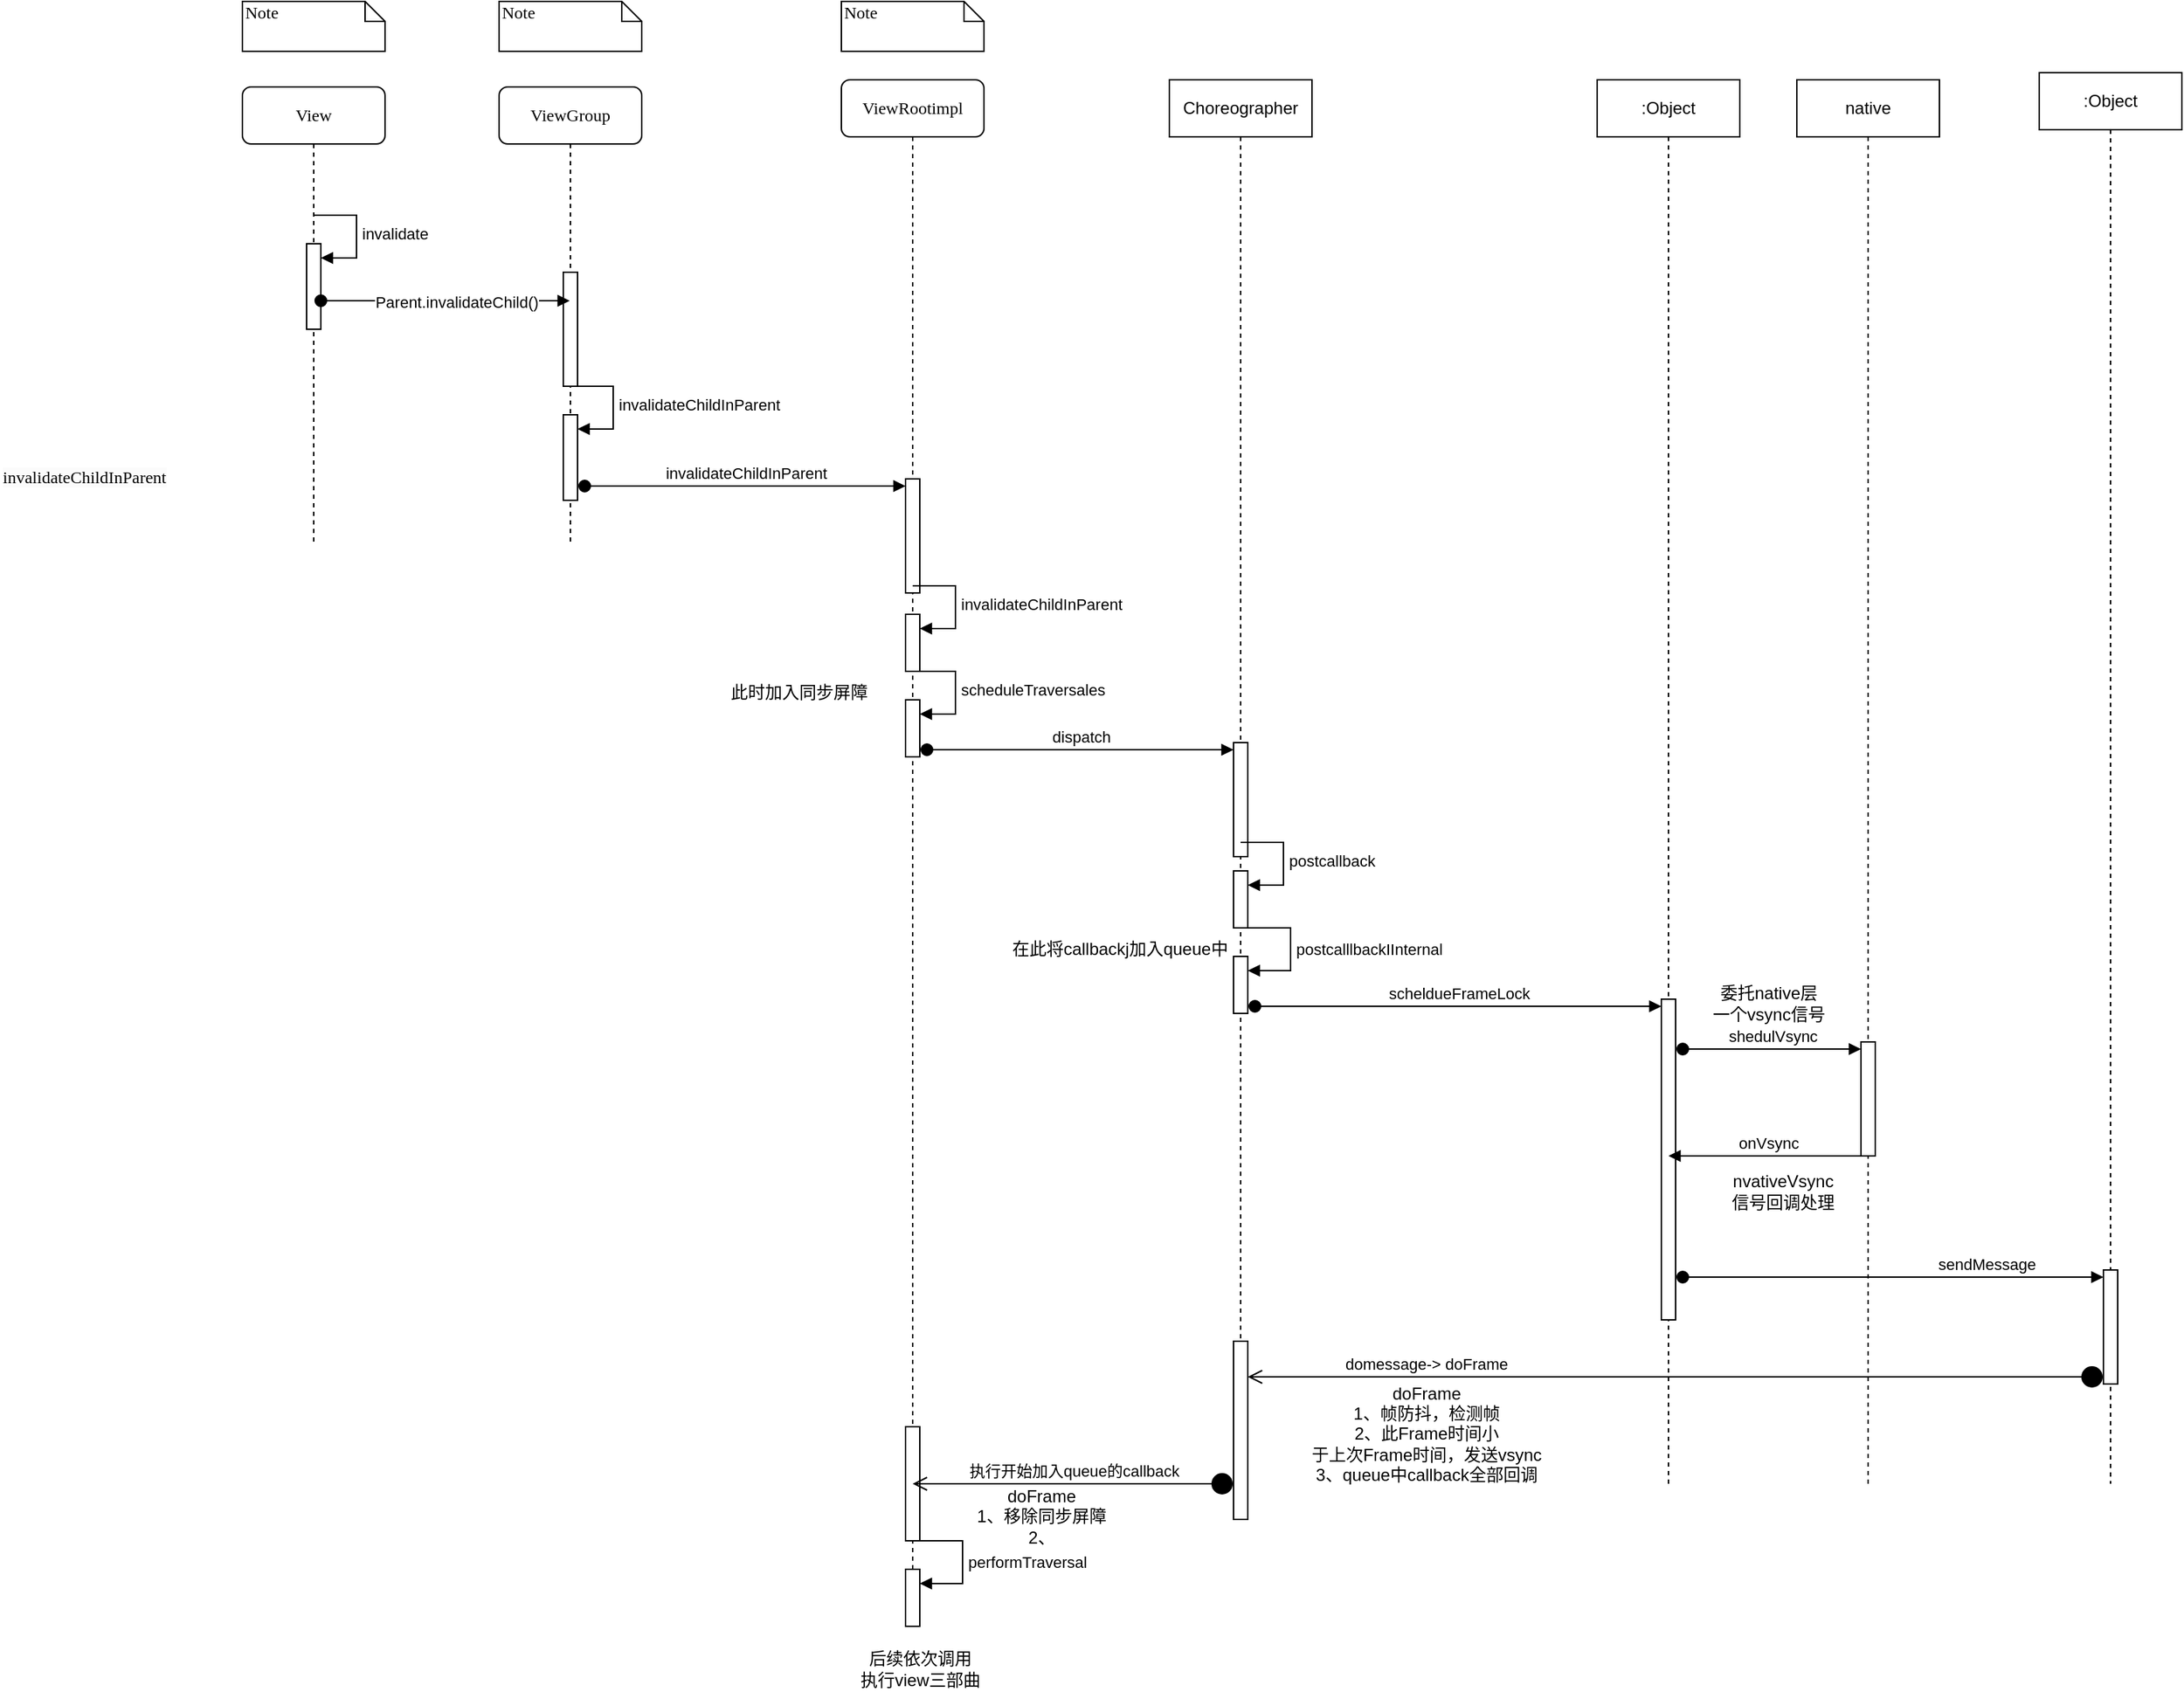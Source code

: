 <mxfile version="22.1.5" type="github" pages="2">
  <diagram name="Page-1" id="13e1069c-82ec-6db2-03f1-153e76fe0fe0">
    <mxGraphModel dx="954" dy="570" grid="1" gridSize="10" guides="1" tooltips="1" connect="1" arrows="1" fold="1" page="1" pageScale="1" pageWidth="1100" pageHeight="850" background="none" math="0" shadow="0">
      <root>
        <mxCell id="0" />
        <mxCell id="1" parent="0" />
        <mxCell id="7baba1c4bc27f4b0-4" value="View" style="shape=umlLifeline;perimeter=lifelinePerimeter;whiteSpace=wrap;html=1;container=1;collapsible=0;recursiveResize=0;outlineConnect=0;rounded=1;shadow=0;comic=0;labelBackgroundColor=none;strokeWidth=1;fontFamily=Verdana;fontSize=12;align=center;" parent="1" vertex="1">
          <mxGeometry x="650" y="70" width="100" height="580" as="geometry" />
        </mxCell>
        <mxCell id="CVh6wsbsscbz4nE2UviB-9" value="" style="html=1;points=[[0,0,0,0,5],[0,1,0,0,-5],[1,0,0,0,5],[1,1,0,0,-5]];perimeter=orthogonalPerimeter;outlineConnect=0;targetShapes=umlLifeline;portConstraint=eastwest;newEdgeStyle={&quot;curved&quot;:0,&quot;rounded&quot;:0};" vertex="1" parent="7baba1c4bc27f4b0-4">
          <mxGeometry x="45" y="110" width="10" height="60" as="geometry" />
        </mxCell>
        <mxCell id="CVh6wsbsscbz4nE2UviB-10" value="invalidate" style="html=1;align=left;spacingLeft=2;endArrow=block;rounded=0;edgeStyle=orthogonalEdgeStyle;curved=0;rounded=0;" edge="1" target="CVh6wsbsscbz4nE2UviB-9" parent="7baba1c4bc27f4b0-4">
          <mxGeometry relative="1" as="geometry">
            <mxPoint x="50" y="90" as="sourcePoint" />
            <Array as="points">
              <mxPoint x="80" y="120" />
            </Array>
          </mxGeometry>
        </mxCell>
        <mxCell id="7baba1c4bc27f4b0-6" value="ViewGroup" style="shape=umlLifeline;perimeter=lifelinePerimeter;whiteSpace=wrap;html=1;container=1;collapsible=0;recursiveResize=0;outlineConnect=0;rounded=1;shadow=0;comic=0;labelBackgroundColor=none;strokeWidth=1;fontFamily=Verdana;fontSize=12;align=center;" parent="1" vertex="1">
          <mxGeometry x="830" y="70" width="100" height="580" as="geometry" />
        </mxCell>
        <mxCell id="CVh6wsbsscbz4nE2UviB-12" value="" style="html=1;points=[[0,0,0,0,5],[0,1,0,0,-5],[1,0,0,0,5],[1,1,0,0,-5]];perimeter=orthogonalPerimeter;outlineConnect=0;targetShapes=umlLifeline;portConstraint=eastwest;newEdgeStyle={&quot;curved&quot;:0,&quot;rounded&quot;:0};" vertex="1" parent="7baba1c4bc27f4b0-6">
          <mxGeometry x="45" y="130" width="10" height="80" as="geometry" />
        </mxCell>
        <mxCell id="CVh6wsbsscbz4nE2UviB-18" value="" style="html=1;points=[[0,0,0,0,5],[0,1,0,0,-5],[1,0,0,0,5],[1,1,0,0,-5]];perimeter=orthogonalPerimeter;outlineConnect=0;targetShapes=umlLifeline;portConstraint=eastwest;newEdgeStyle={&quot;curved&quot;:0,&quot;rounded&quot;:0};" vertex="1" parent="7baba1c4bc27f4b0-6">
          <mxGeometry x="45" y="230" width="10" height="60" as="geometry" />
        </mxCell>
        <mxCell id="CVh6wsbsscbz4nE2UviB-19" value="invalidateChildInParent" style="html=1;align=left;spacingLeft=2;endArrow=block;rounded=0;edgeStyle=orthogonalEdgeStyle;curved=0;rounded=0;" edge="1" target="CVh6wsbsscbz4nE2UviB-18" parent="7baba1c4bc27f4b0-6">
          <mxGeometry relative="1" as="geometry">
            <mxPoint x="50" y="210" as="sourcePoint" />
            <Array as="points">
              <mxPoint x="80" y="240" />
            </Array>
          </mxGeometry>
        </mxCell>
        <mxCell id="7baba1c4bc27f4b0-7" value="ViewRootimpl" style="shape=umlLifeline;perimeter=lifelinePerimeter;whiteSpace=wrap;html=1;container=1;collapsible=0;recursiveResize=0;outlineConnect=0;rounded=1;shadow=0;comic=0;labelBackgroundColor=none;strokeWidth=1;fontFamily=Verdana;fontSize=12;align=center;" parent="1" vertex="1">
          <mxGeometry x="1070" y="65" width="100" height="1085" as="geometry" />
        </mxCell>
        <mxCell id="CVh6wsbsscbz4nE2UviB-20" value="" style="html=1;points=[[0,0,0,0,5],[0,1,0,0,-5],[1,0,0,0,5],[1,1,0,0,-5]];perimeter=orthogonalPerimeter;outlineConnect=0;targetShapes=umlLifeline;portConstraint=eastwest;newEdgeStyle={&quot;curved&quot;:0,&quot;rounded&quot;:0};" vertex="1" parent="7baba1c4bc27f4b0-7">
          <mxGeometry x="45" y="280" width="10" height="80" as="geometry" />
        </mxCell>
        <mxCell id="CVh6wsbsscbz4nE2UviB-22" value="" style="html=1;points=[[0,0,0,0,5],[0,1,0,0,-5],[1,0,0,0,5],[1,1,0,0,-5]];perimeter=orthogonalPerimeter;outlineConnect=0;targetShapes=umlLifeline;portConstraint=eastwest;newEdgeStyle={&quot;curved&quot;:0,&quot;rounded&quot;:0};" vertex="1" parent="7baba1c4bc27f4b0-7">
          <mxGeometry x="45" y="375" width="10" height="40" as="geometry" />
        </mxCell>
        <mxCell id="CVh6wsbsscbz4nE2UviB-23" value="invalidateChildInParent" style="html=1;align=left;spacingLeft=2;endArrow=block;rounded=0;edgeStyle=orthogonalEdgeStyle;curved=0;rounded=0;" edge="1" target="CVh6wsbsscbz4nE2UviB-22" parent="7baba1c4bc27f4b0-7">
          <mxGeometry x="0.012" relative="1" as="geometry">
            <mxPoint x="50" y="355" as="sourcePoint" />
            <Array as="points">
              <mxPoint x="80" y="385" />
            </Array>
            <mxPoint as="offset" />
          </mxGeometry>
        </mxCell>
        <mxCell id="CVh6wsbsscbz4nE2UviB-24" value="" style="html=1;points=[[0,0,0,0,5],[0,1,0,0,-5],[1,0,0,0,5],[1,1,0,0,-5]];perimeter=orthogonalPerimeter;outlineConnect=0;targetShapes=umlLifeline;portConstraint=eastwest;newEdgeStyle={&quot;curved&quot;:0,&quot;rounded&quot;:0};" vertex="1" parent="7baba1c4bc27f4b0-7">
          <mxGeometry x="45" y="435" width="10" height="40" as="geometry" />
        </mxCell>
        <mxCell id="CVh6wsbsscbz4nE2UviB-25" value="scheduleTraversales" style="html=1;align=left;spacingLeft=2;endArrow=block;rounded=0;edgeStyle=orthogonalEdgeStyle;curved=0;rounded=0;" edge="1" target="CVh6wsbsscbz4nE2UviB-24" parent="7baba1c4bc27f4b0-7">
          <mxGeometry x="0.012" relative="1" as="geometry">
            <mxPoint x="50" y="415" as="sourcePoint" />
            <Array as="points">
              <mxPoint x="80" y="445" />
            </Array>
            <mxPoint as="offset" />
          </mxGeometry>
        </mxCell>
        <mxCell id="CVh6wsbsscbz4nE2UviB-58" value="" style="html=1;points=[[0,0,0,0,5],[0,1,0,0,-5],[1,0,0,0,5],[1,1,0,0,-5]];perimeter=orthogonalPerimeter;outlineConnect=0;targetShapes=umlLifeline;portConstraint=eastwest;newEdgeStyle={&quot;curved&quot;:0,&quot;rounded&quot;:0};" vertex="1" parent="7baba1c4bc27f4b0-7">
          <mxGeometry x="45" y="945" width="10" height="80" as="geometry" />
        </mxCell>
        <mxCell id="CVh6wsbsscbz4nE2UviB-66" value="" style="html=1;points=[[0,0,0,0,5],[0,1,0,0,-5],[1,0,0,0,5],[1,1,0,0,-5]];perimeter=orthogonalPerimeter;outlineConnect=0;targetShapes=umlLifeline;portConstraint=eastwest;newEdgeStyle={&quot;curved&quot;:0,&quot;rounded&quot;:0};" vertex="1" parent="7baba1c4bc27f4b0-7">
          <mxGeometry x="45" y="1045" width="10" height="40" as="geometry" />
        </mxCell>
        <mxCell id="CVh6wsbsscbz4nE2UviB-67" value="performTraversal" style="html=1;align=left;spacingLeft=2;endArrow=block;rounded=0;edgeStyle=orthogonalEdgeStyle;curved=0;rounded=0;" edge="1" target="CVh6wsbsscbz4nE2UviB-66" parent="7baba1c4bc27f4b0-7">
          <mxGeometry relative="1" as="geometry">
            <mxPoint x="55" y="1025" as="sourcePoint" />
            <Array as="points">
              <mxPoint x="85" y="1055" />
            </Array>
          </mxGeometry>
        </mxCell>
        <mxCell id="7baba1c4bc27f4b0-43" value="Note" style="shape=note;whiteSpace=wrap;html=1;size=14;verticalAlign=top;align=left;spacingTop=-6;rounded=0;shadow=0;comic=0;labelBackgroundColor=none;strokeWidth=1;fontFamily=Verdana;fontSize=12" parent="1" vertex="1">
          <mxGeometry x="650" y="10" width="100" height="35" as="geometry" />
        </mxCell>
        <mxCell id="7baba1c4bc27f4b0-45" value="Note" style="shape=note;whiteSpace=wrap;html=1;size=14;verticalAlign=top;align=left;spacingTop=-6;rounded=0;shadow=0;comic=0;labelBackgroundColor=none;strokeWidth=1;fontFamily=Verdana;fontSize=12" parent="1" vertex="1">
          <mxGeometry x="830" y="10" width="100" height="35" as="geometry" />
        </mxCell>
        <mxCell id="7baba1c4bc27f4b0-46" value="Note" style="shape=note;whiteSpace=wrap;html=1;size=14;verticalAlign=top;align=left;spacingTop=-6;rounded=0;shadow=0;comic=0;labelBackgroundColor=none;strokeWidth=1;fontFamily=Verdana;fontSize=12" parent="1" vertex="1">
          <mxGeometry x="1070" y="10" width="100" height="35" as="geometry" />
        </mxCell>
        <mxCell id="CVh6wsbsscbz4nE2UviB-4" value="&lt;span style=&quot;color: rgb(0, 0, 0); font-family: Verdana; font-size: 12px; font-style: normal; font-variant-ligatures: normal; font-variant-caps: normal; font-weight: 400; letter-spacing: normal; orphans: 2; text-align: center; text-indent: 0px; text-transform: none; widows: 2; word-spacing: 0px; -webkit-text-stroke-width: 0px; background-color: rgb(251, 251, 251); text-decoration-thickness: initial; text-decoration-style: initial; text-decoration-color: initial; float: none; display: inline !important;&quot;&gt;invalidateChildInParent&lt;/span&gt;" style="text;whiteSpace=wrap;html=1;" vertex="1" parent="1">
          <mxGeometry x="480" y="330" width="140" height="40" as="geometry" />
        </mxCell>
        <mxCell id="CVh6wsbsscbz4nE2UviB-13" value="Parent.invalidateChild()" style="html=1;verticalAlign=bottom;startArrow=oval;endArrow=block;startSize=8;curved=0;rounded=0;" edge="1" target="7baba1c4bc27f4b0-6" parent="1" source="CVh6wsbsscbz4nE2UviB-9">
          <mxGeometry x="0.089" y="-10" relative="1" as="geometry">
            <mxPoint x="705" y="215" as="sourcePoint" />
            <mxPoint x="870" y="205" as="targetPoint" />
            <Array as="points">
              <mxPoint x="840" y="220" />
            </Array>
            <mxPoint as="offset" />
          </mxGeometry>
        </mxCell>
        <mxCell id="CVh6wsbsscbz4nE2UviB-21" value="invalidateChildInParent" style="html=1;verticalAlign=bottom;startArrow=oval;endArrow=block;startSize=8;curved=0;rounded=0;entryX=0;entryY=0;entryDx=0;entryDy=5;" edge="1" target="CVh6wsbsscbz4nE2UviB-20" parent="1">
          <mxGeometry relative="1" as="geometry">
            <mxPoint x="890" y="350" as="sourcePoint" />
          </mxGeometry>
        </mxCell>
        <mxCell id="CVh6wsbsscbz4nE2UviB-26" value="Choreographer" style="shape=umlLifeline;perimeter=lifelinePerimeter;whiteSpace=wrap;html=1;container=1;dropTarget=0;collapsible=0;recursiveResize=0;outlineConnect=0;portConstraint=eastwest;newEdgeStyle={&quot;curved&quot;:0,&quot;rounded&quot;:0};" vertex="1" parent="1">
          <mxGeometry x="1300" y="65" width="100" height="1010" as="geometry" />
        </mxCell>
        <mxCell id="CVh6wsbsscbz4nE2UviB-27" value="" style="html=1;points=[[0,0,0,0,5],[0,1,0,0,-5],[1,0,0,0,5],[1,1,0,0,-5]];perimeter=orthogonalPerimeter;outlineConnect=0;targetShapes=umlLifeline;portConstraint=eastwest;newEdgeStyle={&quot;curved&quot;:0,&quot;rounded&quot;:0};" vertex="1" parent="CVh6wsbsscbz4nE2UviB-26">
          <mxGeometry x="45" y="465" width="10" height="80" as="geometry" />
        </mxCell>
        <mxCell id="CVh6wsbsscbz4nE2UviB-31" value="" style="html=1;points=[[0,0,0,0,5],[0,1,0,0,-5],[1,0,0,0,5],[1,1,0,0,-5]];perimeter=orthogonalPerimeter;outlineConnect=0;targetShapes=umlLifeline;portConstraint=eastwest;newEdgeStyle={&quot;curved&quot;:0,&quot;rounded&quot;:0};" vertex="1" parent="CVh6wsbsscbz4nE2UviB-26">
          <mxGeometry x="45" y="555" width="10" height="40" as="geometry" />
        </mxCell>
        <mxCell id="CVh6wsbsscbz4nE2UviB-32" value="postcallback" style="html=1;align=left;spacingLeft=2;endArrow=block;rounded=0;edgeStyle=orthogonalEdgeStyle;curved=0;rounded=0;" edge="1" target="CVh6wsbsscbz4nE2UviB-31" parent="CVh6wsbsscbz4nE2UviB-26">
          <mxGeometry relative="1" as="geometry">
            <mxPoint x="50" y="535" as="sourcePoint" />
            <Array as="points">
              <mxPoint x="80" y="565" />
            </Array>
          </mxGeometry>
        </mxCell>
        <mxCell id="CVh6wsbsscbz4nE2UviB-33" value="" style="html=1;points=[[0,0,0,0,5],[0,1,0,0,-5],[1,0,0,0,5],[1,1,0,0,-5]];perimeter=orthogonalPerimeter;outlineConnect=0;targetShapes=umlLifeline;portConstraint=eastwest;newEdgeStyle={&quot;curved&quot;:0,&quot;rounded&quot;:0};" vertex="1" parent="CVh6wsbsscbz4nE2UviB-26">
          <mxGeometry x="45" y="615" width="10" height="40" as="geometry" />
        </mxCell>
        <mxCell id="CVh6wsbsscbz4nE2UviB-34" value="postcalllbackIInternal&lt;br&gt;" style="html=1;align=left;spacingLeft=2;endArrow=block;rounded=0;edgeStyle=orthogonalEdgeStyle;curved=0;rounded=0;" edge="1" target="CVh6wsbsscbz4nE2UviB-33" parent="CVh6wsbsscbz4nE2UviB-26">
          <mxGeometry relative="1" as="geometry">
            <mxPoint x="55" y="595" as="sourcePoint" />
            <Array as="points">
              <mxPoint x="85" y="625" />
            </Array>
            <mxPoint as="offset" />
          </mxGeometry>
        </mxCell>
        <mxCell id="CVh6wsbsscbz4nE2UviB-53" value="" style="html=1;points=[[0,0,0,0,5],[0,1,0,0,-5],[1,0,0,0,5],[1,1,0,0,-5]];perimeter=orthogonalPerimeter;outlineConnect=0;targetShapes=umlLifeline;portConstraint=eastwest;newEdgeStyle={&quot;curved&quot;:0,&quot;rounded&quot;:0};" vertex="1" parent="CVh6wsbsscbz4nE2UviB-26">
          <mxGeometry x="45" y="885" width="10" height="125" as="geometry" />
        </mxCell>
        <mxCell id="CVh6wsbsscbz4nE2UviB-28" value="dispatch" style="html=1;verticalAlign=bottom;startArrow=oval;endArrow=block;startSize=8;curved=0;rounded=0;entryX=0;entryY=0;entryDx=0;entryDy=5;" edge="1" target="CVh6wsbsscbz4nE2UviB-27" parent="1">
          <mxGeometry relative="1" as="geometry">
            <mxPoint x="1130" y="535" as="sourcePoint" />
          </mxGeometry>
        </mxCell>
        <mxCell id="CVh6wsbsscbz4nE2UviB-35" value="在此将callbackj加入queue中" style="text;html=1;align=center;verticalAlign=middle;resizable=0;points=[];autosize=1;strokeColor=none;fillColor=none;" vertex="1" parent="1">
          <mxGeometry x="1180" y="660" width="170" height="30" as="geometry" />
        </mxCell>
        <mxCell id="CVh6wsbsscbz4nE2UviB-39" value="scheldueFrameLock" style="html=1;verticalAlign=bottom;startArrow=oval;endArrow=block;startSize=8;curved=0;rounded=0;entryX=0;entryY=0;entryDx=0;entryDy=5;" edge="1" target="CVh6wsbsscbz4nE2UviB-38" parent="1">
          <mxGeometry relative="1" as="geometry">
            <mxPoint x="1360" y="715" as="sourcePoint" />
          </mxGeometry>
        </mxCell>
        <mxCell id="CVh6wsbsscbz4nE2UviB-40" value=":Object" style="shape=umlLifeline;perimeter=lifelinePerimeter;whiteSpace=wrap;html=1;container=1;dropTarget=0;collapsible=0;recursiveResize=0;outlineConnect=0;portConstraint=eastwest;newEdgeStyle={&quot;curved&quot;:0,&quot;rounded&quot;:0};" vertex="1" parent="1">
          <mxGeometry x="1600" y="65" width="100" height="985" as="geometry" />
        </mxCell>
        <mxCell id="CVh6wsbsscbz4nE2UviB-38" value="" style="html=1;points=[[0,0,0,0,5],[0,1,0,0,-5],[1,0,0,0,5],[1,1,0,0,-5]];perimeter=orthogonalPerimeter;outlineConnect=0;targetShapes=umlLifeline;portConstraint=eastwest;newEdgeStyle={&quot;curved&quot;:0,&quot;rounded&quot;:0};" vertex="1" parent="CVh6wsbsscbz4nE2UviB-40">
          <mxGeometry x="45" y="645" width="10" height="225" as="geometry" />
        </mxCell>
        <mxCell id="CVh6wsbsscbz4nE2UviB-43" value="shedulVsync" style="html=1;verticalAlign=bottom;startArrow=oval;endArrow=block;startSize=8;curved=0;rounded=0;entryX=0;entryY=0;entryDx=0;entryDy=5;" edge="1" target="CVh6wsbsscbz4nE2UviB-42" parent="1">
          <mxGeometry relative="1" as="geometry">
            <mxPoint x="1660" y="745" as="sourcePoint" />
          </mxGeometry>
        </mxCell>
        <mxCell id="CVh6wsbsscbz4nE2UviB-44" value="native" style="shape=umlLifeline;perimeter=lifelinePerimeter;whiteSpace=wrap;html=1;container=1;dropTarget=0;collapsible=0;recursiveResize=0;outlineConnect=0;portConstraint=eastwest;newEdgeStyle={&quot;curved&quot;:0,&quot;rounded&quot;:0};" vertex="1" parent="1">
          <mxGeometry x="1740" y="65" width="100" height="985" as="geometry" />
        </mxCell>
        <mxCell id="CVh6wsbsscbz4nE2UviB-42" value="" style="html=1;points=[[0,0,0,0,5],[0,1,0,0,-5],[1,0,0,0,5],[1,1,0,0,-5]];perimeter=orthogonalPerimeter;outlineConnect=0;targetShapes=umlLifeline;portConstraint=eastwest;newEdgeStyle={&quot;curved&quot;:0,&quot;rounded&quot;:0};" vertex="1" parent="CVh6wsbsscbz4nE2UviB-44">
          <mxGeometry x="45" y="675" width="10" height="80" as="geometry" />
        </mxCell>
        <mxCell id="CVh6wsbsscbz4nE2UviB-46" value="onVsync" style="html=1;verticalAlign=bottom;endArrow=block;curved=0;rounded=0;" edge="1" parent="1">
          <mxGeometry width="80" relative="1" as="geometry">
            <mxPoint x="1790.5" y="820" as="sourcePoint" />
            <mxPoint x="1650" y="820" as="targetPoint" />
            <Array as="points">
              <mxPoint x="1770.5" y="820" />
            </Array>
          </mxGeometry>
        </mxCell>
        <mxCell id="CVh6wsbsscbz4nE2UviB-48" value="委托native层&lt;br&gt;一个vsync信号" style="text;html=1;align=center;verticalAlign=middle;resizable=0;points=[];autosize=1;strokeColor=none;fillColor=none;" vertex="1" parent="1">
          <mxGeometry x="1670" y="693" width="100" height="40" as="geometry" />
        </mxCell>
        <mxCell id="CVh6wsbsscbz4nE2UviB-49" value="nvativeVsync&lt;br&gt;信号回调处理" style="text;html=1;align=center;verticalAlign=middle;resizable=0;points=[];autosize=1;strokeColor=none;fillColor=none;" vertex="1" parent="1">
          <mxGeometry x="1680" y="825" width="100" height="40" as="geometry" />
        </mxCell>
        <mxCell id="CVh6wsbsscbz4nE2UviB-50" value=":Object" style="shape=umlLifeline;perimeter=lifelinePerimeter;whiteSpace=wrap;html=1;container=1;dropTarget=0;collapsible=0;recursiveResize=0;outlineConnect=0;portConstraint=eastwest;newEdgeStyle={&quot;curved&quot;:0,&quot;rounded&quot;:0};" vertex="1" parent="1">
          <mxGeometry x="1910" y="60" width="100" height="990" as="geometry" />
        </mxCell>
        <mxCell id="CVh6wsbsscbz4nE2UviB-51" value="" style="html=1;points=[[0,0,0,0,5],[0,1,0,0,-5],[1,0,0,0,5],[1,1,0,0,-5]];perimeter=orthogonalPerimeter;outlineConnect=0;targetShapes=umlLifeline;portConstraint=eastwest;newEdgeStyle={&quot;curved&quot;:0,&quot;rounded&quot;:0};" vertex="1" parent="CVh6wsbsscbz4nE2UviB-50">
          <mxGeometry x="45" y="840" width="10" height="80" as="geometry" />
        </mxCell>
        <mxCell id="CVh6wsbsscbz4nE2UviB-52" value="sendMessage" style="html=1;verticalAlign=bottom;startArrow=oval;endArrow=block;startSize=8;curved=0;rounded=0;entryX=0;entryY=0;entryDx=0;entryDy=5;" edge="1" target="CVh6wsbsscbz4nE2UviB-51" parent="1">
          <mxGeometry x="0.443" relative="1" as="geometry">
            <mxPoint x="1660" y="905" as="sourcePoint" />
            <mxPoint as="offset" />
          </mxGeometry>
        </mxCell>
        <mxCell id="CVh6wsbsscbz4nE2UviB-54" value="domessage-&amp;gt; doFrame" style="html=1;verticalAlign=bottom;startArrow=circle;startFill=1;endArrow=open;startSize=6;endSize=8;curved=0;rounded=0;exitX=0;exitY=1;exitDx=0;exitDy=-5;exitPerimeter=0;" edge="1" parent="1" source="CVh6wsbsscbz4nE2UviB-51" target="CVh6wsbsscbz4nE2UviB-53">
          <mxGeometry x="0.583" width="80" relative="1" as="geometry">
            <mxPoint x="1950" y="970" as="sourcePoint" />
            <mxPoint x="2030" y="970" as="targetPoint" />
            <mxPoint as="offset" />
          </mxGeometry>
        </mxCell>
        <mxCell id="CVh6wsbsscbz4nE2UviB-55" value="doFrame&lt;br&gt;1、帧防抖，检测帧&lt;br&gt;2、此Frame时间小&lt;br&gt;于上次Frame时间，发送vsync&lt;br&gt;3、queue中callback全部回调" style="text;html=1;align=center;verticalAlign=middle;resizable=0;points=[];autosize=1;strokeColor=none;fillColor=none;" vertex="1" parent="1">
          <mxGeometry x="1390" y="970" width="180" height="90" as="geometry" />
        </mxCell>
        <mxCell id="CVh6wsbsscbz4nE2UviB-56" value="此时加入同步屏障" style="text;html=1;align=center;verticalAlign=middle;resizable=0;points=[];autosize=1;strokeColor=none;fillColor=none;" vertex="1" parent="1">
          <mxGeometry x="980" y="480" width="120" height="30" as="geometry" />
        </mxCell>
        <mxCell id="CVh6wsbsscbz4nE2UviB-60" value="执行开始加入queue的callback" style="html=1;verticalAlign=bottom;startArrow=circle;startFill=1;endArrow=open;startSize=6;endSize=8;curved=0;rounded=0;" edge="1" parent="1" source="CVh6wsbsscbz4nE2UviB-53" target="7baba1c4bc27f4b0-7">
          <mxGeometry x="0.002" width="80" relative="1" as="geometry">
            <mxPoint x="1340" y="1050" as="sourcePoint" />
            <mxPoint x="1420" y="1050" as="targetPoint" />
            <Array as="points">
              <mxPoint x="1290" y="1050" />
            </Array>
            <mxPoint as="offset" />
          </mxGeometry>
        </mxCell>
        <mxCell id="CVh6wsbsscbz4nE2UviB-65" value="doFrame&lt;br&gt;1、移除同步屏障&lt;br&gt;2、" style="text;html=1;align=center;verticalAlign=middle;resizable=0;points=[];autosize=1;strokeColor=none;fillColor=none;" vertex="1" parent="1">
          <mxGeometry x="1155" y="1043" width="110" height="60" as="geometry" />
        </mxCell>
        <mxCell id="CVh6wsbsscbz4nE2UviB-68" value="后续依次调用&lt;br&gt;执行view三部曲" style="text;html=1;align=center;verticalAlign=middle;resizable=0;points=[];autosize=1;strokeColor=none;fillColor=none;" vertex="1" parent="1">
          <mxGeometry x="1070" y="1160" width="110" height="40" as="geometry" />
        </mxCell>
      </root>
    </mxGraphModel>
  </diagram>
  <diagram id="RvwYeelOkLQIQeC3WVrf" name="第 2 页">
    <mxGraphModel dx="954" dy="570" grid="1" gridSize="10" guides="1" tooltips="1" connect="1" arrows="1" fold="1" page="1" pageScale="1" pageWidth="827" pageHeight="1169" math="0" shadow="0">
      <root>
        <mxCell id="0" />
        <mxCell id="1" parent="0" />
      </root>
    </mxGraphModel>
  </diagram>
</mxfile>
